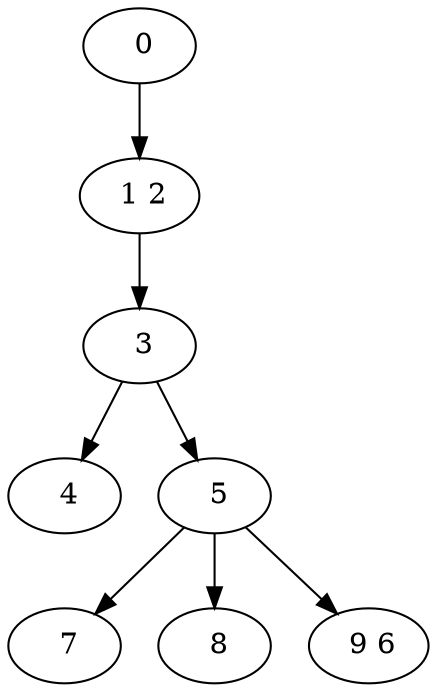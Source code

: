 digraph mytree {
" 0" -> " 1 2";
" 1 2" -> " 3";
" 3" -> " 4";
" 3" -> " 5";
" 4";
" 5" -> " 7";
" 5" -> " 8";
" 5" -> " 9 6";
" 7";
" 8";
" 9 6";
}

